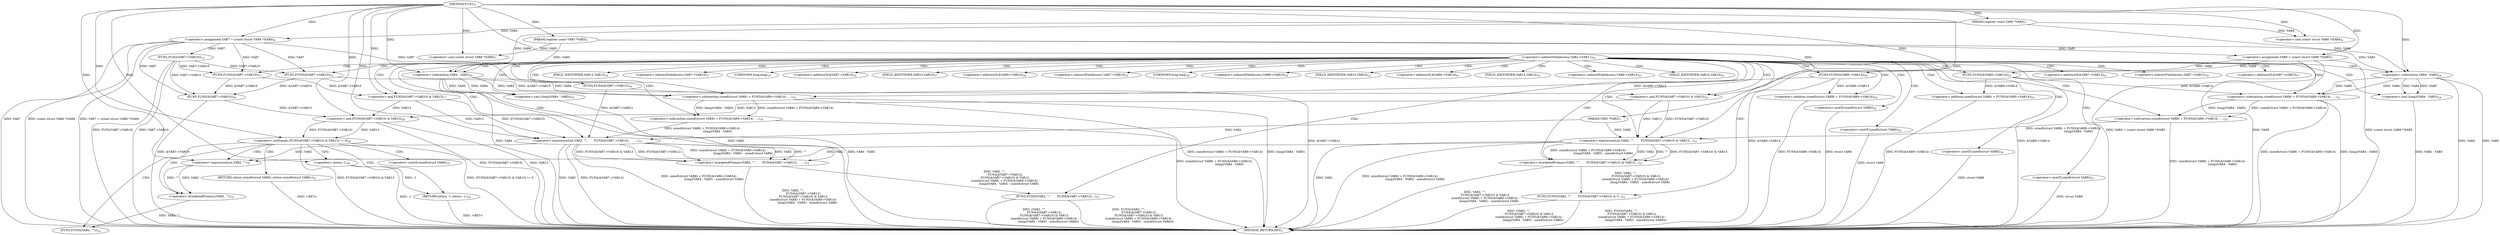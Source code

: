 digraph "FUN1" {  
"8" [label = <(METHOD,FUN1)<SUB>1</SUB>> ]
"132" [label = <(METHOD_RETURN,ANY)<SUB>1</SUB>> ]
"9" [label = <(PARAM,VAR1 *VAR2)<SUB>1</SUB>> ]
"10" [label = <(PARAM,register const VAR3 *VAR4)<SUB>1</SUB>> ]
"11" [label = <(PARAM,register const VAR3 *VAR5)<SUB>1</SUB>> ]
"15" [label = <(&lt;operator&gt;.assignment,VAR7 = (const struct VAR6 *)VAR4)<SUB>6</SUB>> ]
"20" [label = <(&lt;operator&gt;.assignment,VAR9 = (const struct VAR8 *)VAR5)<SUB>7</SUB>> ]
"25" [label = <(FUN2,FUN2(VAR7-&gt;VAR10))<SUB>10</SUB>> ]
"100" [label = <(&lt;operator&gt;.notEquals,(FUN5(&amp;VAR7-&gt;VAR10) &amp; VAR13) != 0)<SUB>28</SUB>> ]
"17" [label = <(&lt;operator&gt;.cast,(const struct VAR6 *)VAR4)<SUB>6</SUB>> ]
"22" [label = <(&lt;operator&gt;.cast,(const struct VAR8 *)VAR5)<SUB>7</SUB>> ]
"34" [label = <(FUN3,FUN3((VAR2, &quot;&quot;,
		       FUN4(&amp;VAR7-&gt;VAR12),
		...)<SUB>15</SUB>> ]
"110" [label = <(RETURN,return -1;,return -1;)<SUB>29</SUB>> ]
"70" [label = <(FUN3,FUN3((VAR2, &quot;&quot;,
		       FUN5(&amp;VAR7-&gt;VAR10) &amp; V...)<SUB>21</SUB>> ]
"101" [label = <(&lt;operator&gt;.and,FUN5(&amp;VAR7-&gt;VAR10) &amp; VAR13)<SUB>28</SUB>> ]
"111" [label = <(&lt;operator&gt;.minus,-1)<SUB>29</SUB>> ]
"115" [label = <(FUN3,FUN3((VAR2, &quot;&quot;)))<SUB>32</SUB>> ]
"120" [label = <(RETURN,return sizeof(struct VAR6);,return sizeof(struct VAR6);)<SUB>33</SUB>> ]
"35" [label = <(&lt;operator&gt;.bracketedPrimary,(VAR2, &quot;&quot;,
		       FUN4(&amp;VAR7-&gt;VAR12),
		     ...)<SUB>15</SUB>> ]
"102" [label = <(FUN5,FUN5(&amp;VAR7-&gt;VAR10))<SUB>28</SUB>> ]
"36" [label = <(&lt;operator&gt;.expressionList,VAR2, &quot;&quot;,
		       FUN4(&amp;VAR7-&gt;VAR12),
		      ...)<SUB>15</SUB>> ]
"71" [label = <(&lt;operator&gt;.bracketedPrimary,(VAR2, &quot;&quot;,
		       FUN5(&amp;VAR7-&gt;VAR10) &amp; VAR13,...)<SUB>21</SUB>> ]
"116" [label = <(&lt;operator&gt;.bracketedPrimary,(VAR2, &quot;&quot;))<SUB>32</SUB>> ]
"39" [label = <(FUN4,FUN4(&amp;VAR7-&gt;VAR12))<SUB>16</SUB>> ]
"44" [label = <(&lt;operator&gt;.and,FUN5(&amp;VAR7-&gt;VAR10) &amp; VAR13)<SUB>17</SUB>> ]
"51" [label = <(&lt;operator&gt;.subtraction,sizeof(struct VAR8) + FUN5(&amp;VAR9-&gt;VAR14) -
			 ...)<SUB>18</SUB>> ]
"72" [label = <(&lt;operator&gt;.expressionList,VAR2, &quot;&quot;,
		       FUN5(&amp;VAR7-&gt;VAR10) &amp; VAR13,
...)<SUB>21</SUB>> ]
"117" [label = <(&lt;operator&gt;.expressionList,VAR2, &quot;&quot;)<SUB>32</SUB>> ]
"45" [label = <(FUN5,FUN5(&amp;VAR7-&gt;VAR10))<SUB>17</SUB>> ]
"52" [label = <(&lt;operator&gt;.subtraction,sizeof(struct VAR8) + FUN5(&amp;VAR9-&gt;VAR14) -
			 ...)<SUB>18</SUB>> ]
"66" [label = <(&lt;operator&gt;.sizeOf,sizeof(struct VAR6))<SUB>19</SUB>> ]
"75" [label = <(&lt;operator&gt;.and,FUN5(&amp;VAR7-&gt;VAR10) &amp; VAR13)<SUB>22</SUB>> ]
"82" [label = <(&lt;operator&gt;.subtraction,sizeof(struct VAR8) + FUN5(&amp;VAR9-&gt;VAR14) -
			 ...)<SUB>23</SUB>> ]
"53" [label = <(&lt;operator&gt;.addition,sizeof(struct VAR8) + FUN5(&amp;VAR9-&gt;VAR14))<SUB>18</SUB>> ]
"61" [label = <(&lt;operator&gt;.cast,(long)(VAR4 - VAR5))<SUB>19</SUB>> ]
"76" [label = <(FUN5,FUN5(&amp;VAR7-&gt;VAR10))<SUB>22</SUB>> ]
"83" [label = <(&lt;operator&gt;.subtraction,sizeof(struct VAR8) + FUN5(&amp;VAR9-&gt;VAR14) -
			 ...)<SUB>23</SUB>> ]
"97" [label = <(&lt;operator&gt;.sizeOf,sizeof(struct VAR6))<SUB>24</SUB>> ]
"54" [label = <(&lt;operator&gt;.sizeOf,sizeof(struct VAR8))<SUB>18</SUB>> ]
"56" [label = <(FUN5,FUN5(&amp;VAR9-&gt;VAR14))<SUB>18</SUB>> ]
"63" [label = <(&lt;operator&gt;.subtraction,VAR4 - VAR5)<SUB>19</SUB>> ]
"84" [label = <(&lt;operator&gt;.addition,sizeof(struct VAR8) + FUN5(&amp;VAR9-&gt;VAR14))<SUB>23</SUB>> ]
"92" [label = <(&lt;operator&gt;.cast,(long)(VAR4 - VAR5))<SUB>24</SUB>> ]
"85" [label = <(&lt;operator&gt;.sizeOf,sizeof(struct VAR8))<SUB>23</SUB>> ]
"87" [label = <(FUN5,FUN5(&amp;VAR9-&gt;VAR14))<SUB>23</SUB>> ]
"94" [label = <(&lt;operator&gt;.subtraction,VAR4 - VAR5)<SUB>24</SUB>> ]
"30" [label = <(&lt;operator&gt;.indirectFieldAccess,VAR2-&gt;VAR11)<SUB>14</SUB>> ]
"121" [label = <(&lt;operator&gt;.sizeOf,sizeof(struct VAR6))<SUB>33</SUB>> ]
"40" [label = <(&lt;operator&gt;.addressOf,&amp;VAR7-&gt;VAR12)<SUB>16</SUB>> ]
"41" [label = <(&lt;operator&gt;.indirectFieldAccess,VAR7-&gt;VAR12)<SUB>16</SUB>> ]
"46" [label = <(&lt;operator&gt;.addressOf,&amp;VAR7-&gt;VAR10)<SUB>17</SUB>> ]
"43" [label = <(FIELD_IDENTIFIER,VAR12,VAR12)<SUB>16</SUB>> ]
"47" [label = <(&lt;operator&gt;.indirectFieldAccess,VAR7-&gt;VAR10)<SUB>17</SUB>> ]
"62" [label = <(UNKNOWN,long,long)<SUB>19</SUB>> ]
"77" [label = <(&lt;operator&gt;.addressOf,&amp;VAR7-&gt;VAR10)<SUB>22</SUB>> ]
"49" [label = <(FIELD_IDENTIFIER,VAR10,VAR10)<SUB>17</SUB>> ]
"57" [label = <(&lt;operator&gt;.addressOf,&amp;VAR9-&gt;VAR14)<SUB>18</SUB>> ]
"78" [label = <(&lt;operator&gt;.indirectFieldAccess,VAR7-&gt;VAR10)<SUB>22</SUB>> ]
"93" [label = <(UNKNOWN,long,long)<SUB>24</SUB>> ]
"58" [label = <(&lt;operator&gt;.indirectFieldAccess,VAR9-&gt;VAR14)<SUB>18</SUB>> ]
"80" [label = <(FIELD_IDENTIFIER,VAR10,VAR10)<SUB>22</SUB>> ]
"88" [label = <(&lt;operator&gt;.addressOf,&amp;VAR9-&gt;VAR14)<SUB>23</SUB>> ]
"60" [label = <(FIELD_IDENTIFIER,VAR14,VAR14)<SUB>18</SUB>> ]
"89" [label = <(&lt;operator&gt;.indirectFieldAccess,VAR9-&gt;VAR14)<SUB>23</SUB>> ]
"91" [label = <(FIELD_IDENTIFIER,VAR14,VAR14)<SUB>23</SUB>> ]
  "120" -> "132"  [ label = "DDG: &lt;RET&gt;"] 
  "110" -> "132"  [ label = "DDG: &lt;RET&gt;"] 
  "15" -> "132"  [ label = "DDG: VAR7"] 
  "15" -> "132"  [ label = "DDG: (const struct VAR6 *)VAR4"] 
  "15" -> "132"  [ label = "DDG: VAR7 = (const struct VAR6 *)VAR4"] 
  "20" -> "132"  [ label = "DDG: VAR9"] 
  "20" -> "132"  [ label = "DDG: (const struct VAR8 *)VAR5"] 
  "20" -> "132"  [ label = "DDG: VAR9 = (const struct VAR8 *)VAR5"] 
  "25" -> "132"  [ label = "DDG: VAR7-&gt;VAR10"] 
  "25" -> "132"  [ label = "DDG: FUN2(VAR7-&gt;VAR10)"] 
  "72" -> "132"  [ label = "DDG: VAR2"] 
  "85" -> "132"  [ label = "DDG: struct VAR8"] 
  "87" -> "132"  [ label = "DDG: &amp;VAR9-&gt;VAR14"] 
  "84" -> "132"  [ label = "DDG: FUN5(&amp;VAR9-&gt;VAR14)"] 
  "83" -> "132"  [ label = "DDG: sizeof(struct VAR8) + FUN5(&amp;VAR9-&gt;VAR14)"] 
  "94" -> "132"  [ label = "DDG: VAR4"] 
  "94" -> "132"  [ label = "DDG: VAR5"] 
  "92" -> "132"  [ label = "DDG: VAR4 - VAR5"] 
  "83" -> "132"  [ label = "DDG: (long)(VAR4 - VAR5)"] 
  "82" -> "132"  [ label = "DDG: sizeof(struct VAR8) + FUN5(&amp;VAR9-&gt;VAR14) -
			       (long)(VAR4 - VAR5)"] 
  "97" -> "132"  [ label = "DDG: struct VAR6"] 
  "72" -> "132"  [ label = "DDG: sizeof(struct VAR8) + FUN5(&amp;VAR9-&gt;VAR14) -
			       (long)(VAR4 - VAR5) - sizeof(struct VAR6)"] 
  "71" -> "132"  [ label = "DDG: VAR2, &quot;&quot;,
		       FUN5(&amp;VAR7-&gt;VAR10) &amp; VAR13,
		       sizeof(struct VAR8) + FUN5(&amp;VAR9-&gt;VAR14) -
			       (long)(VAR4 - VAR5) - sizeof(struct VAR6)"] 
  "70" -> "132"  [ label = "DDG: (VAR2, &quot;&quot;,
		       FUN5(&amp;VAR7-&gt;VAR10) &amp; VAR13,
		       sizeof(struct VAR8) + FUN5(&amp;VAR9-&gt;VAR14) -
			       (long)(VAR4 - VAR5) - sizeof(struct VAR6))"] 
  "70" -> "132"  [ label = "DDG: FUN3((VAR2, &quot;&quot;,
		       FUN5(&amp;VAR7-&gt;VAR10) &amp; VAR13,
		       sizeof(struct VAR8) + FUN5(&amp;VAR9-&gt;VAR14) -
			       (long)(VAR4 - VAR5) - sizeof(struct VAR6)))"] 
  "36" -> "132"  [ label = "DDG: VAR2"] 
  "39" -> "132"  [ label = "DDG: &amp;VAR7-&gt;VAR12"] 
  "36" -> "132"  [ label = "DDG: FUN4(&amp;VAR7-&gt;VAR12)"] 
  "54" -> "132"  [ label = "DDG: struct VAR8"] 
  "56" -> "132"  [ label = "DDG: &amp;VAR9-&gt;VAR14"] 
  "53" -> "132"  [ label = "DDG: FUN5(&amp;VAR9-&gt;VAR14)"] 
  "52" -> "132"  [ label = "DDG: sizeof(struct VAR8) + FUN5(&amp;VAR9-&gt;VAR14)"] 
  "63" -> "132"  [ label = "DDG: VAR4"] 
  "63" -> "132"  [ label = "DDG: VAR5"] 
  "61" -> "132"  [ label = "DDG: VAR4 - VAR5"] 
  "52" -> "132"  [ label = "DDG: (long)(VAR4 - VAR5)"] 
  "51" -> "132"  [ label = "DDG: sizeof(struct VAR8) + FUN5(&amp;VAR9-&gt;VAR14) -
			       (long)(VAR4 - VAR5)"] 
  "66" -> "132"  [ label = "DDG: struct VAR6"] 
  "36" -> "132"  [ label = "DDG: sizeof(struct VAR8) + FUN5(&amp;VAR9-&gt;VAR14) -
			       (long)(VAR4 - VAR5) - sizeof(struct VAR6)"] 
  "35" -> "132"  [ label = "DDG: VAR2, &quot;&quot;,
		       FUN4(&amp;VAR7-&gt;VAR12),
		       FUN5(&amp;VAR7-&gt;VAR10) &amp; VAR13,
		       sizeof(struct VAR8) + FUN5(&amp;VAR9-&gt;VAR14) -
			       (long)(VAR4 - VAR5) - sizeof(struct VAR6)"] 
  "34" -> "132"  [ label = "DDG: (VAR2, &quot;&quot;,
		       FUN4(&amp;VAR7-&gt;VAR12),
		       FUN5(&amp;VAR7-&gt;VAR10) &amp; VAR13,
		       sizeof(struct VAR8) + FUN5(&amp;VAR9-&gt;VAR14) -
			       (long)(VAR4 - VAR5) - sizeof(struct VAR6))"] 
  "34" -> "132"  [ label = "DDG: FUN3((VAR2, &quot;&quot;,
		       FUN4(&amp;VAR7-&gt;VAR12),
		       FUN5(&amp;VAR7-&gt;VAR10) &amp; VAR13,
		       sizeof(struct VAR8) + FUN5(&amp;VAR9-&gt;VAR14) -
			       (long)(VAR4 - VAR5) - sizeof(struct VAR6)))"] 
  "102" -> "132"  [ label = "DDG: &amp;VAR7-&gt;VAR10"] 
  "101" -> "132"  [ label = "DDG: FUN5(&amp;VAR7-&gt;VAR10)"] 
  "101" -> "132"  [ label = "DDG: VAR13"] 
  "100" -> "132"  [ label = "DDG: FUN5(&amp;VAR7-&gt;VAR10) &amp; VAR13"] 
  "100" -> "132"  [ label = "DDG: (FUN5(&amp;VAR7-&gt;VAR10) &amp; VAR13) != 0"] 
  "111" -> "132"  [ label = "DDG: -1"] 
  "8" -> "9"  [ label = "DDG: "] 
  "8" -> "10"  [ label = "DDG: "] 
  "8" -> "11"  [ label = "DDG: "] 
  "10" -> "15"  [ label = "DDG: VAR4"] 
  "8" -> "15"  [ label = "DDG: "] 
  "11" -> "20"  [ label = "DDG: VAR5"] 
  "8" -> "20"  [ label = "DDG: "] 
  "15" -> "25"  [ label = "DDG: VAR7"] 
  "10" -> "17"  [ label = "DDG: VAR4"] 
  "8" -> "17"  [ label = "DDG: "] 
  "11" -> "22"  [ label = "DDG: VAR5"] 
  "8" -> "22"  [ label = "DDG: "] 
  "101" -> "100"  [ label = "DDG: FUN5(&amp;VAR7-&gt;VAR10)"] 
  "101" -> "100"  [ label = "DDG: VAR13"] 
  "8" -> "100"  [ label = "DDG: "] 
  "111" -> "110"  [ label = "DDG: -1"] 
  "35" -> "34"  [ label = "DDG: VAR2, &quot;&quot;,
		       FUN4(&amp;VAR7-&gt;VAR12),
		       FUN5(&amp;VAR7-&gt;VAR10) &amp; VAR13,
		       sizeof(struct VAR8) + FUN5(&amp;VAR9-&gt;VAR14) -
			       (long)(VAR4 - VAR5) - sizeof(struct VAR6)"] 
  "102" -> "101"  [ label = "DDG: &amp;VAR7-&gt;VAR10"] 
  "75" -> "101"  [ label = "DDG: VAR13"] 
  "44" -> "101"  [ label = "DDG: VAR13"] 
  "8" -> "101"  [ label = "DDG: "] 
  "36" -> "35"  [ label = "DDG: VAR2"] 
  "36" -> "35"  [ label = "DDG: &quot;&quot;"] 
  "36" -> "35"  [ label = "DDG: FUN5(&amp;VAR7-&gt;VAR10) &amp; VAR13"] 
  "36" -> "35"  [ label = "DDG: FUN4(&amp;VAR7-&gt;VAR12)"] 
  "36" -> "35"  [ label = "DDG: sizeof(struct VAR8) + FUN5(&amp;VAR9-&gt;VAR14) -
			       (long)(VAR4 - VAR5) - sizeof(struct VAR6)"] 
  "71" -> "70"  [ label = "DDG: VAR2, &quot;&quot;,
		       FUN5(&amp;VAR7-&gt;VAR10) &amp; VAR13,
		       sizeof(struct VAR8) + FUN5(&amp;VAR9-&gt;VAR14) -
			       (long)(VAR4 - VAR5) - sizeof(struct VAR6)"] 
  "25" -> "102"  [ label = "DDG: VAR7-&gt;VAR10"] 
  "76" -> "102"  [ label = "DDG: &amp;VAR7-&gt;VAR10"] 
  "45" -> "102"  [ label = "DDG: &amp;VAR7-&gt;VAR10"] 
  "15" -> "102"  [ label = "DDG: VAR7"] 
  "8" -> "111"  [ label = "DDG: "] 
  "116" -> "115"  [ label = "DDG: VAR2, &quot;&quot;"] 
  "9" -> "36"  [ label = "DDG: VAR2"] 
  "8" -> "36"  [ label = "DDG: "] 
  "39" -> "36"  [ label = "DDG: &amp;VAR7-&gt;VAR12"] 
  "44" -> "36"  [ label = "DDG: FUN5(&amp;VAR7-&gt;VAR10)"] 
  "44" -> "36"  [ label = "DDG: VAR13"] 
  "51" -> "36"  [ label = "DDG: sizeof(struct VAR8) + FUN5(&amp;VAR9-&gt;VAR14) -
			       (long)(VAR4 - VAR5)"] 
  "72" -> "71"  [ label = "DDG: VAR2"] 
  "72" -> "71"  [ label = "DDG: &quot;&quot;"] 
  "72" -> "71"  [ label = "DDG: FUN5(&amp;VAR7-&gt;VAR10) &amp; VAR13"] 
  "72" -> "71"  [ label = "DDG: sizeof(struct VAR8) + FUN5(&amp;VAR9-&gt;VAR14) -
			       (long)(VAR4 - VAR5) - sizeof(struct VAR6)"] 
  "117" -> "116"  [ label = "DDG: VAR2"] 
  "117" -> "116"  [ label = "DDG: &quot;&quot;"] 
  "15" -> "39"  [ label = "DDG: VAR7"] 
  "45" -> "44"  [ label = "DDG: &amp;VAR7-&gt;VAR10"] 
  "8" -> "44"  [ label = "DDG: "] 
  "52" -> "51"  [ label = "DDG: sizeof(struct VAR8) + FUN5(&amp;VAR9-&gt;VAR14)"] 
  "52" -> "51"  [ label = "DDG: (long)(VAR4 - VAR5)"] 
  "9" -> "72"  [ label = "DDG: VAR2"] 
  "8" -> "72"  [ label = "DDG: "] 
  "75" -> "72"  [ label = "DDG: FUN5(&amp;VAR7-&gt;VAR10)"] 
  "75" -> "72"  [ label = "DDG: VAR13"] 
  "82" -> "72"  [ label = "DDG: sizeof(struct VAR8) + FUN5(&amp;VAR9-&gt;VAR14) -
			       (long)(VAR4 - VAR5)"] 
  "72" -> "117"  [ label = "DDG: VAR2"] 
  "36" -> "117"  [ label = "DDG: VAR2"] 
  "8" -> "117"  [ label = "DDG: "] 
  "25" -> "45"  [ label = "DDG: VAR7-&gt;VAR10"] 
  "15" -> "45"  [ label = "DDG: VAR7"] 
  "56" -> "52"  [ label = "DDG: &amp;VAR9-&gt;VAR14"] 
  "63" -> "52"  [ label = "DDG: VAR4"] 
  "63" -> "52"  [ label = "DDG: VAR5"] 
  "76" -> "75"  [ label = "DDG: &amp;VAR7-&gt;VAR10"] 
  "8" -> "75"  [ label = "DDG: "] 
  "83" -> "82"  [ label = "DDG: sizeof(struct VAR8) + FUN5(&amp;VAR9-&gt;VAR14)"] 
  "83" -> "82"  [ label = "DDG: (long)(VAR4 - VAR5)"] 
  "56" -> "53"  [ label = "DDG: &amp;VAR9-&gt;VAR14"] 
  "63" -> "61"  [ label = "DDG: VAR4"] 
  "63" -> "61"  [ label = "DDG: VAR5"] 
  "25" -> "76"  [ label = "DDG: VAR7-&gt;VAR10"] 
  "15" -> "76"  [ label = "DDG: VAR7"] 
  "87" -> "83"  [ label = "DDG: &amp;VAR9-&gt;VAR14"] 
  "94" -> "83"  [ label = "DDG: VAR4"] 
  "94" -> "83"  [ label = "DDG: VAR5"] 
  "20" -> "56"  [ label = "DDG: VAR9"] 
  "8" -> "63"  [ label = "DDG: "] 
  "10" -> "63"  [ label = "DDG: VAR4"] 
  "11" -> "63"  [ label = "DDG: VAR5"] 
  "87" -> "84"  [ label = "DDG: &amp;VAR9-&gt;VAR14"] 
  "94" -> "92"  [ label = "DDG: VAR4"] 
  "94" -> "92"  [ label = "DDG: VAR5"] 
  "20" -> "87"  [ label = "DDG: VAR9"] 
  "8" -> "94"  [ label = "DDG: "] 
  "10" -> "94"  [ label = "DDG: VAR4"] 
  "11" -> "94"  [ label = "DDG: VAR5"] 
  "30" -> "47"  [ label = "CDG: "] 
  "30" -> "34"  [ label = "CDG: "] 
  "30" -> "94"  [ label = "CDG: "] 
  "30" -> "49"  [ label = "CDG: "] 
  "30" -> "60"  [ label = "CDG: "] 
  "30" -> "77"  [ label = "CDG: "] 
  "30" -> "51"  [ label = "CDG: "] 
  "30" -> "57"  [ label = "CDG: "] 
  "30" -> "89"  [ label = "CDG: "] 
  "30" -> "66"  [ label = "CDG: "] 
  "30" -> "75"  [ label = "CDG: "] 
  "30" -> "52"  [ label = "CDG: "] 
  "30" -> "46"  [ label = "CDG: "] 
  "30" -> "84"  [ label = "CDG: "] 
  "30" -> "85"  [ label = "CDG: "] 
  "30" -> "72"  [ label = "CDG: "] 
  "30" -> "56"  [ label = "CDG: "] 
  "30" -> "92"  [ label = "CDG: "] 
  "30" -> "45"  [ label = "CDG: "] 
  "30" -> "40"  [ label = "CDG: "] 
  "30" -> "76"  [ label = "CDG: "] 
  "30" -> "87"  [ label = "CDG: "] 
  "30" -> "97"  [ label = "CDG: "] 
  "30" -> "91"  [ label = "CDG: "] 
  "30" -> "44"  [ label = "CDG: "] 
  "30" -> "35"  [ label = "CDG: "] 
  "30" -> "82"  [ label = "CDG: "] 
  "30" -> "93"  [ label = "CDG: "] 
  "30" -> "54"  [ label = "CDG: "] 
  "30" -> "43"  [ label = "CDG: "] 
  "30" -> "80"  [ label = "CDG: "] 
  "30" -> "58"  [ label = "CDG: "] 
  "30" -> "61"  [ label = "CDG: "] 
  "30" -> "83"  [ label = "CDG: "] 
  "30" -> "71"  [ label = "CDG: "] 
  "30" -> "36"  [ label = "CDG: "] 
  "30" -> "53"  [ label = "CDG: "] 
  "30" -> "88"  [ label = "CDG: "] 
  "30" -> "41"  [ label = "CDG: "] 
  "30" -> "70"  [ label = "CDG: "] 
  "30" -> "63"  [ label = "CDG: "] 
  "30" -> "78"  [ label = "CDG: "] 
  "30" -> "62"  [ label = "CDG: "] 
  "30" -> "39"  [ label = "CDG: "] 
  "100" -> "115"  [ label = "CDG: "] 
  "100" -> "120"  [ label = "CDG: "] 
  "100" -> "116"  [ label = "CDG: "] 
  "100" -> "121"  [ label = "CDG: "] 
  "100" -> "110"  [ label = "CDG: "] 
  "100" -> "117"  [ label = "CDG: "] 
  "100" -> "111"  [ label = "CDG: "] 
}
